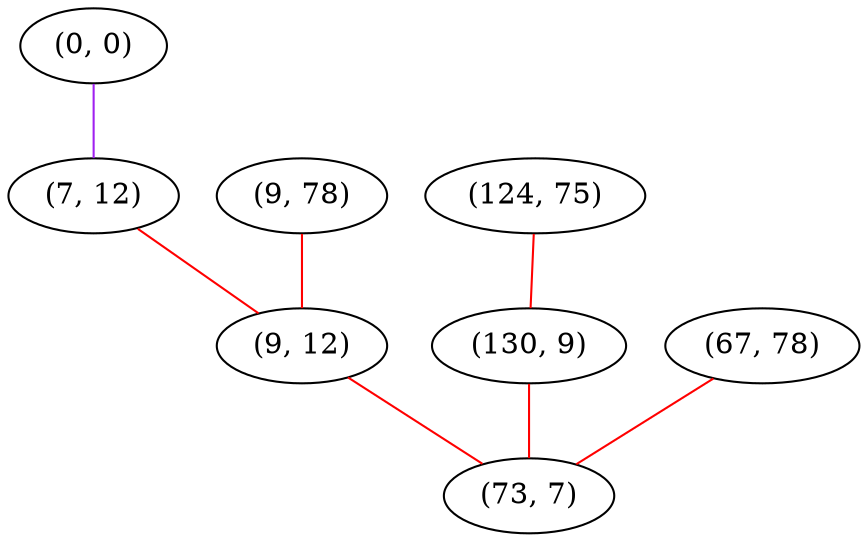 graph "" {
"(0, 0)";
"(9, 78)";
"(124, 75)";
"(130, 9)";
"(7, 12)";
"(9, 12)";
"(67, 78)";
"(73, 7)";
"(0, 0)" -- "(7, 12)"  [color=purple, key=0, weight=4];
"(9, 78)" -- "(9, 12)"  [color=red, key=0, weight=1];
"(124, 75)" -- "(130, 9)"  [color=red, key=0, weight=1];
"(130, 9)" -- "(73, 7)"  [color=red, key=0, weight=1];
"(7, 12)" -- "(9, 12)"  [color=red, key=0, weight=1];
"(9, 12)" -- "(73, 7)"  [color=red, key=0, weight=1];
"(67, 78)" -- "(73, 7)"  [color=red, key=0, weight=1];
}
